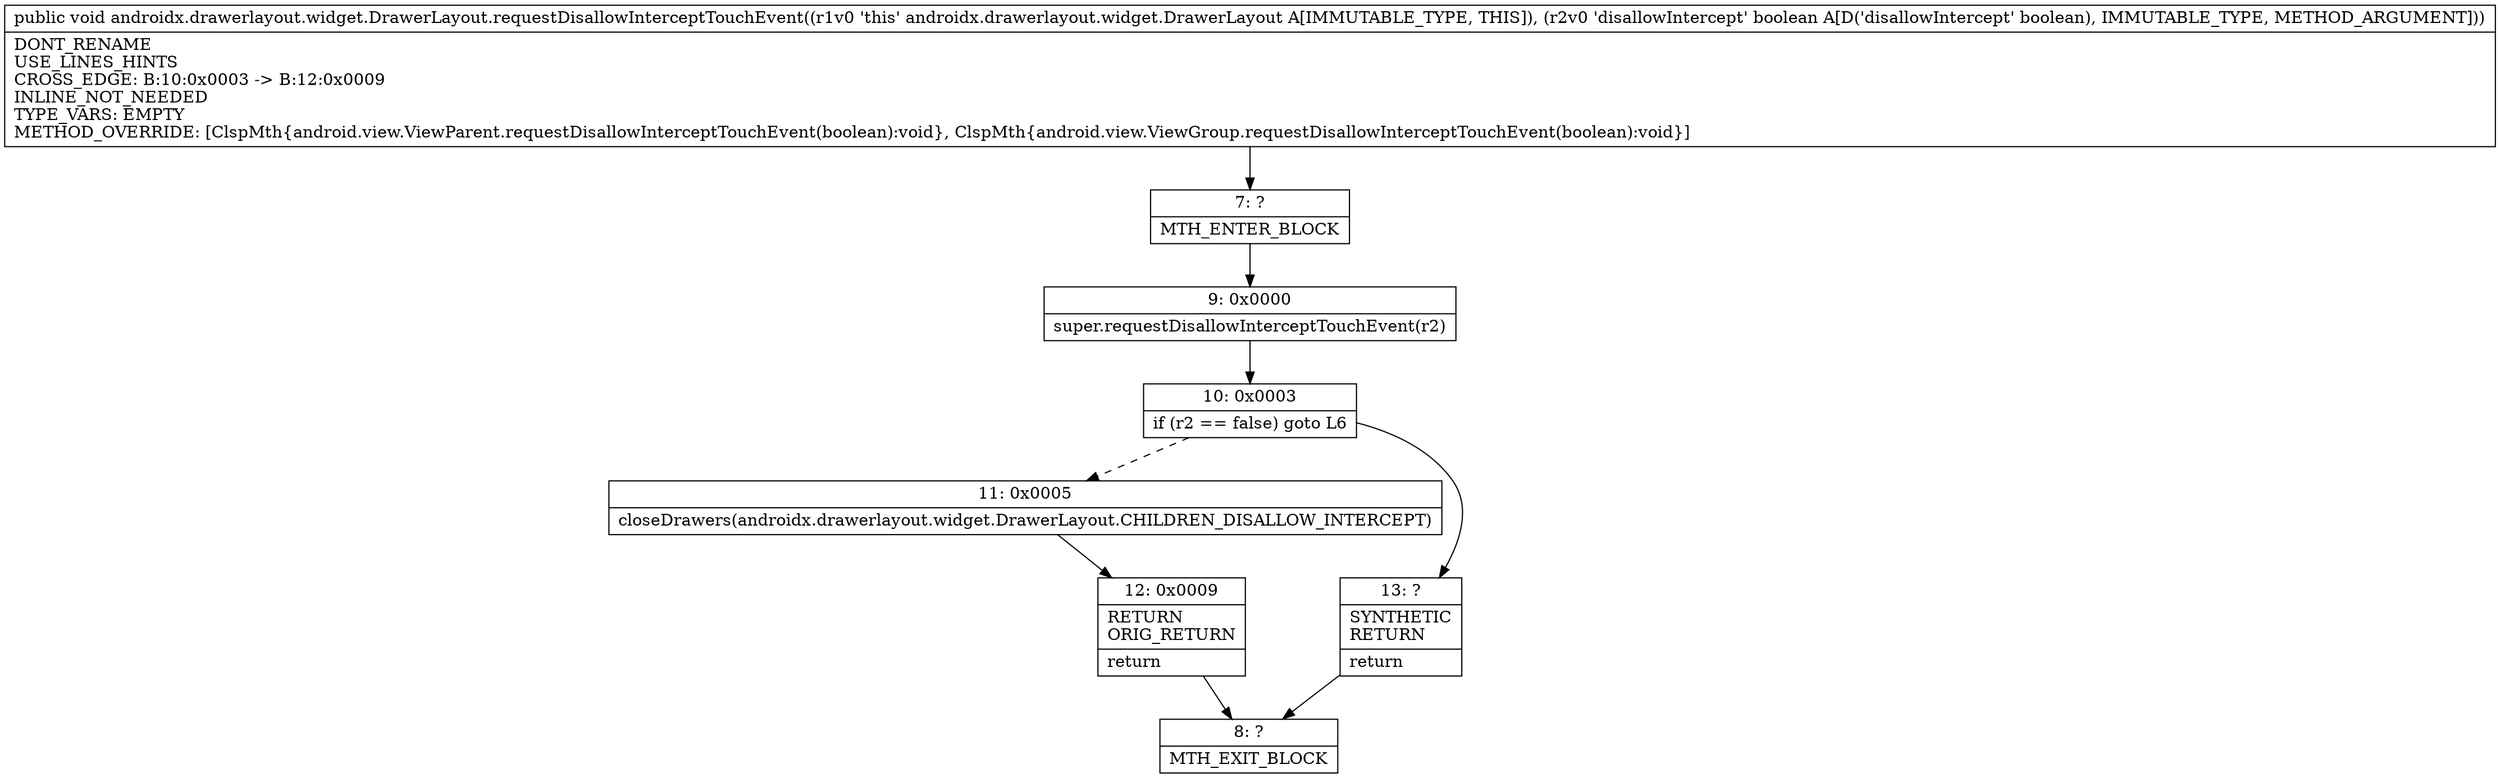 digraph "CFG forandroidx.drawerlayout.widget.DrawerLayout.requestDisallowInterceptTouchEvent(Z)V" {
Node_7 [shape=record,label="{7\:\ ?|MTH_ENTER_BLOCK\l}"];
Node_9 [shape=record,label="{9\:\ 0x0000|super.requestDisallowInterceptTouchEvent(r2)\l}"];
Node_10 [shape=record,label="{10\:\ 0x0003|if (r2 == false) goto L6\l}"];
Node_11 [shape=record,label="{11\:\ 0x0005|closeDrawers(androidx.drawerlayout.widget.DrawerLayout.CHILDREN_DISALLOW_INTERCEPT)\l}"];
Node_12 [shape=record,label="{12\:\ 0x0009|RETURN\lORIG_RETURN\l|return\l}"];
Node_8 [shape=record,label="{8\:\ ?|MTH_EXIT_BLOCK\l}"];
Node_13 [shape=record,label="{13\:\ ?|SYNTHETIC\lRETURN\l|return\l}"];
MethodNode[shape=record,label="{public void androidx.drawerlayout.widget.DrawerLayout.requestDisallowInterceptTouchEvent((r1v0 'this' androidx.drawerlayout.widget.DrawerLayout A[IMMUTABLE_TYPE, THIS]), (r2v0 'disallowIntercept' boolean A[D('disallowIntercept' boolean), IMMUTABLE_TYPE, METHOD_ARGUMENT]))  | DONT_RENAME\lUSE_LINES_HINTS\lCROSS_EDGE: B:10:0x0003 \-\> B:12:0x0009\lINLINE_NOT_NEEDED\lTYPE_VARS: EMPTY\lMETHOD_OVERRIDE: [ClspMth\{android.view.ViewParent.requestDisallowInterceptTouchEvent(boolean):void\}, ClspMth\{android.view.ViewGroup.requestDisallowInterceptTouchEvent(boolean):void\}]\l}"];
MethodNode -> Node_7;Node_7 -> Node_9;
Node_9 -> Node_10;
Node_10 -> Node_11[style=dashed];
Node_10 -> Node_13;
Node_11 -> Node_12;
Node_12 -> Node_8;
Node_13 -> Node_8;
}

